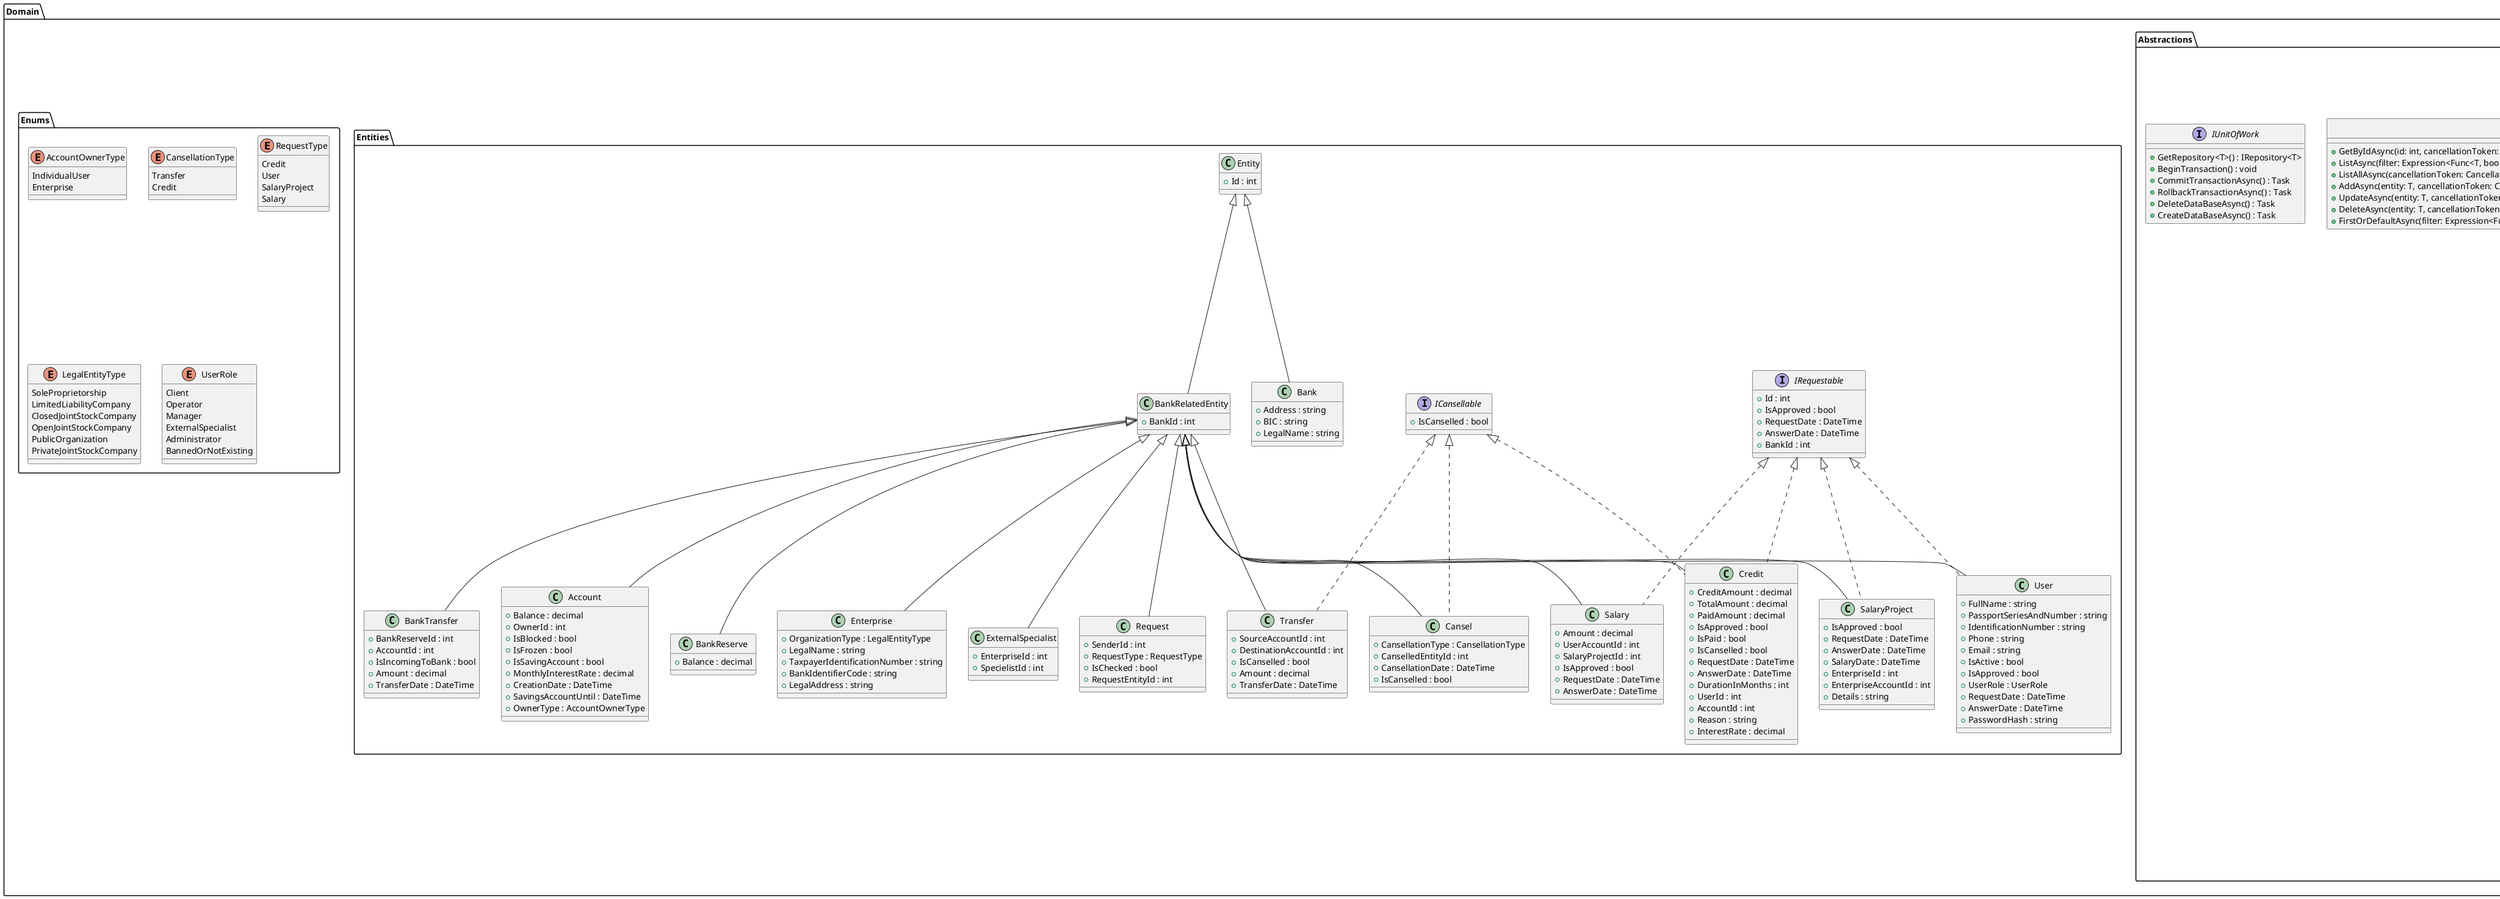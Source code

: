 ﻿@startuml

'-------------------------------------------
' Domain
'-------------------------------------------
package Domain {

  package Abstractions {

    interface IRepository<T> {
      + GetByIdAsync(id: int, cancellationToken: CancellationToken = default, includesProperties: Expression<Func<T, object>>[]?) : Task<T?>
      + ListAsync(filter: Expression<Func<T, bool>>, cancellationToken: CancellationToken = default, includesProperties: Expression<Func<T, object>>[]?) : Task<IReadOnlyList<T>>
      + ListAllAsync(cancellationToken: CancellationToken = default) : Task<IReadOnlyList<T>>
      + AddAsync(entity: T, cancellationToken: CancellationToken = default) : Task
      + UpdateAsync(entity: T, cancellationToken: CancellationToken = default) : Task
      + DeleteAsync(entity: T, cancellationToken: CancellationToken = default) : Task
      + FirstOrDefaultAsync(filter: Expression<Func<T, bool>>, cancellationToken: CancellationToken = default) : Task<T?>
    }

    interface IUnitOfWork {
      + GetRepository<T>() : IRepository<T>
      + BeginTransaction() : void
      + CommitTransactionAsync() : Task
      + RollbackTransactionAsync() : Task
      + DeleteDataBaseAsync() : Task
      + CreateDataBaseAsync() : Task
    }

    package ServiceInterfaces {

      interface IAccountService {
        + CreateAccountAsync(account: Account) : Task
        + GetAccountAsync(accountId: int) : Task<Account?>
        + ApplyMonthlyInterestAsync(accountId: int) : Task
        + DeleteAccountAsync(accountId: int) : Task
        + BlockAccountAsync(accountId: int) : Task
        + UnblockAccountAsync(accountId: int) : Task
        + FreezeAccountAsync(accountId: int) : Task
        + UnfreezeAccountAsync(accountId: int) : Task
        + GetAccountTransfersAsync(accountId: int) : Task<(IReadOnlyCollection<Transfer>, IReadOnlyCollection<BankTransfer>)>
        + GetAccountFromBankAsync(bankId: int) : Task<IReadOnlyCollection<Account>>
        + GetUserAccountsAsync(userId: int) : Task<IReadOnlyCollection<Account>>
        + CanWithdrawFrom(account: Account) : bool
        + CanDepositTo(account: Account) : bool
      }

      interface IAuthService {
        + RegisterAsync(user: User) : Task
        + LoginAsync(email: string, password: string, bankId: int) : Task<string>
      }

      interface IBankReserveService {
        + TransferToBankAsync(accountId: int, bankReserveId: int, amount: decimal, entity: Entity?) : Task
        + TransferFromBankAsync(accountId: int, bankReserveId: int, amount: decimal, entity: Entity?) : Task
        + TransferToAccountBankAsync(accountId: int, amount: decimal, entity: Entity?) : Task
        + TransferFromAccountBankAsync(accountId: int, amount: decimal, entity: Entity?) : Task
        + GetMoneyFromStateBankAsync(bankReserveId: int, amount: decimal) : Task
        + GetBankTransferAsync(id: int) : Task<BankTransfer?>
        + GetUserBankTransfersAsync(id: int) : Task<IReadOnlyList<BankTransfer>>
      }

      interface IBankService {
        + DoesBankWithIdExistAsync(id: int) : Task<bool>
        + AddBankAsync(bank: Bank) : Task
        + GetBankByIdAsync(id: int) : Task<Bank?>
        + GetAllBanksAsync() : Task<IReadOnlyList<Bank>>
      }

      interface ICanselRestorationService {
        + RestoreCansellationAsync(canselId: int) : Task
        + GetCanselAsync(id: int) : Task<Cansel?>
        + GetCanselsFromBankAsync(bankId: int) : Task<IReadOnlyList<Cansel>>
      }

      interface ICreditCansellationService {
        + CanselCreditAsync(creditId: int) : Task
      }

      interface ICreditService {
        + InitCreditAsync(creditId: int) : Task
        + PayCreditAsync(creditId: int, accountId: int, amount: decimal) : Task
        + HandleTodaysCreditPaymentsAsync() : Task
        + GetCreditAsync(id: int) : Task<Credit?>
        + GetCreditsByUserIdAsync(userId: int) : Task<IReadOnlyList<Credit>>
        + GetCreditsByUserIdAsync(userId: int, isPaid: bool) : Task<IReadOnlyList<Credit>>
        + GetCreditsOfBankAsync(bankId: int) : Task<IReadOnlyList<Credit>>
      }

      interface IEnterpriseService {
        + AddExternalSpecialistAsync(userId: int, enterpriseId: int) : Task
        + RemoveExternalSpecialistAsync(userId: int) : Task
        + GetExternalSpecialistEnterpriseAsync(userId: int) : Task<Enterprise?>
        + GetEnterpriseAsync(enterpriseId: int) : Task<Enterprise?>
        + GetBankEnterprisesAsync(bankId: int) : Task<IReadOnlyList<Enterprise>>
      }

      interface IJwtService {
        + GenerateToken(user: User) : string
      }

      interface IRequestService {
        + CreateRequestAsync(requestTarget: IRequestable) : Task
        + ApproveRequestAsync(request: Request) : Task
        + RejectRequestAsync(request: Request) : Task
        + GetRequestsAsync(requestType: RequestType, bankId: int) : Task<IReadOnlyCollection<Request>>
        + GetRequestEntityAsync(request: Request) : Task<IRequestable>
        + GetRequestByIdAsync(id: int) : Task<Request?>
      }

      interface ISalaryService {
        + AddSalaryAsync(UserAccountId: int, salaryProjectId: int, amount: decimal) : Task
        + RemoveSalaryAsync(salaryId: int) : Task
        + GetSalaryAsync(salaryId: int) : Task<Salary?>
        + GetSalaryProjectAsync(projectId: int) : Task<SalaryProject?>
        + GetSalariesFromBankAsync(bankId: int) : Task<IReadOnlyCollection<Salary>>
        + GetEnterpriseSalariesAsync(enterpriseId: int) : Task<IReadOnlyCollection<Salary>>
        + GetUserSalariesAsync(userId: int) : Task<IReadOnlyCollection<Salary>>
        + HandleTodaysSalariesAsync() : Task
      }

      interface ITransferCansellationService {
        + CanselTransferAsync(transferId: int) : Task
      }

      interface ITransferService {
        + TransferAsync(sourceAccountId: int, destinationAccountId: int, amount: decimal) : Task
        + GetTransferAsync(transferId: int) : Task<Transfer?>
        + GetTransferFromBank(bankId: int) : Task<IReadOnlyList<Transfer>>
        + GetUserTransfersAsync(userId: int) : Task<IReadOnlyList<Transfer>>
      }

      interface IUserService {
        + GetUserAsync(userId: int) : Task<User?>
        + GetUsersAsync(bankId: int) : Task<IReadOnlyCollection<User>>
      }
      
    } 

  } 

package Entities {

  interface IRequestable {
    + Id : int
    + IsApproved : bool
    + RequestDate : DateTime
    + AnswerDate : DateTime
    + BankId : int
  }

  interface ICansellable {
    + IsCanselled : bool
  }

  ' Base Entities
  class Entity {
    + Id : int
  }

  class BankRelatedEntity extends Entity {
    + BankId : int
  }

  class Account extends BankRelatedEntity {
    + Balance : decimal
    + OwnerId : int
    + IsBlocked : bool
    + IsFrozen : bool
    + IsSavingAccount : bool
    + MonthlyInterestRate : decimal
    + CreationDate : DateTime
    + SavingsAccountUntil : DateTime
    + OwnerType : AccountOwnerType
  }

  class Bank extends Entity {
    + Address : string
    + BIC : string
    + LegalName : string
  }

  class BankReserve extends BankRelatedEntity {
    + Balance : decimal
  }

  class BankTransfer extends BankRelatedEntity {
    + BankReserveId : int
    + AccountId : int
    + IsIncomingToBank : bool
    + Amount : decimal
    + TransferDate : DateTime
  }

  class Cansel extends BankRelatedEntity implements ICansellable {
    + CansellationType : CansellationType
    + CanselledEntityId : int
    + CansellationDate : DateTime
    + IsCanselled : bool
  }

  class Credit extends BankRelatedEntity implements IRequestable, ICansellable {
    + CreditAmount : decimal
    + TotalAmount : decimal
    + PaidAmount : decimal
    + IsApproved : bool
    + IsPaid : bool
    + IsCanselled : bool
    + RequestDate : DateTime
    + AnswerDate : DateTime
    + DurationInMonths : int
    + UserId : int
    + AccountId : int
    + Reason : string
    + InterestRate : decimal
  }

  class Enterprise extends BankRelatedEntity {
    + OrganizationType : LegalEntityType
    + LegalName : string
    + TaxpayerIdentificationNumber : string
    + BankIdentifierCode : string
    + LegalAddress : string
  }

  class ExternalSpecialist extends BankRelatedEntity {
    + EnterpriseId : int
    + SpecielistId : int
  }

  class Request extends BankRelatedEntity {
    + SenderId : int
    + RequestType : RequestType
    + IsChecked : bool
    + RequestEntityId : int
  }

  class Salary extends BankRelatedEntity implements IRequestable {
    + Amount : decimal
    + UserAccountId : int
    + SalaryProjectId : int
    + IsApproved : bool
    + RequestDate : DateTime
    + AnswerDate : DateTime
  }

  class SalaryProject extends BankRelatedEntity implements IRequestable {
    + IsApproved : bool
    + RequestDate : DateTime
    + AnswerDate : DateTime
    + SalaryDate : DateTime
    + EnterpriseId : int
    + EnterpriseAccountId : int
    + Details : string
  }

  class Transfer extends BankRelatedEntity implements ICansellable {
    + SourceAccountId : int
    + DestinationAccountId : int
    + IsCanselled : bool
    + Amount : decimal
    + TransferDate : DateTime
  }

  class User extends BankRelatedEntity implements IRequestable {
    + FullName : string
    + PassportSeriesAndNumber : string
    + IdentificationNumber : string
    + Phone : string
    + Email : string
    + IsActive : bool
    + IsApproved : bool
    + UserRole : UserRole
    + RequestDate : DateTime
    + AnswerDate : DateTime
    + PasswordHash : string
  }

}

package Enums {

  enum AccountOwnerType {
    IndividualUser
    Enterprise
  }

  enum CansellationType {
    Transfer
    Credit
  }

  enum RequestType {
    Credit
    User
    SalaryProject
    Salary
  }

  enum LegalEntityType {
    SoleProprietorship
    LimitedLiabilityCompany
    ClosedJointStockCompany
    OpenJointStockCompany
    PublicOrganization
    PrivateJointStockCompany
  }

  enum UserRole {
    Client
    Operator
    Manager
    ExternalSpecialist
    Administrator
    BannedOrNotExisting
  }

} 

} 

'-------------------------------------------
' Infrastructure
'-------------------------------------------
package Infrastructure {

  package Daemons {
    class CreditDaemon {
      - serviceScopeFactory : IServiceScopeFactory
      - logger : ILogger<CreditDaemon>
      + ExecuteAsync(stoppingToken: CancellationToken) : Task
    }

    class SalaryDaemon {
      - serviceScopeFactory : IServiceScopeFactory
      - logger : ILogger<SalaryDaemon>
      + ExecuteAsync(stoppingToken: CancellationToken) : Task
    }
  }

  package Middlewares {
    class RequestLoggingMiddleware {
      - next : RequestDelegate
      - logger : ILogger<RequestLoggingMiddleware>
      + InvokeAsync(context: HttpContext) : Task
    }
  }

  package Persistence {

    package Data {
      class AppDbContext extends DbContext {
        + Accounts : DbSet<Account>
        + Banks : DbSet<Bank>
        + BankReserves : DbSet<BankReserve>
        + BankTransfers : DbSet<BankTransfer>
        + Cansels : DbSet<Cansel>
        + Credits : DbSet<Credit>
        + Enterprises : DbSet<Enterprise>
        + ExternalSpecialists : DbSet<ExternalSpecialist>
        + Requests : DbSet<Request>
        + Salaries : DbSet<Salary>
        + SalaryProjects : DbSet<SalaryProject>
        + Transfers : DbSet<Transfer>
        + Users : DbSet<User>
        + GetDbSet<T>() : DbSet<T>?
      }
    }

    package Repositories {
      class EfRepository<T> implements IRepository<T> {
        - context : AppDbContext
        - entities : DbSet<T>
        + AddAsync(entity: T, cancellationToken: CancellationToken) : Task
        + DeleteAsync(entity: T, cancellationToken: CancellationToken) : Task
        + FirstOrDefaultAsync(filter: Expression<Func<T, bool>>, cancellationToken: CancellationToken) : Task<T?>
        + GetByIdAsync(id: int, cancellationToken: CancellationToken, includesProperties: Expression<Func<T,object>>[]?) : Task<T?>
        + ListAllAsync(cancellationToken: CancellationToken) : Task<IReadOnlyList<T>>
        + ListAsync(filter: Expression<Func<T, bool>>, cancellationToken: CancellationToken, includesProperties: Expression<Func<T,object>>[]?) : Task<IReadOnlyList<T>>
        + UpdateAsync(entity: T, cancellationToken: CancellationToken) : Task
      }
    }

    package Settings {
      class DbConnectionSettings {
        + SqliteConnection : string
      }
    }

    package UnitOfWork {
      class EfUnitOfWork implements IUnitOfWork {
        - context : AppDbContext
        - repositories : ConcurrentDictionary<Type, object>
        - currentTransaction : IDbContextTransaction?
        + GetRepository<T>() : IRepository<T>
        + CreateDataBaseAsync() : Task
        + DeleteDataBaseAsync() : Task
        + BeginTransaction() : void
        + CommitTransactionAsync() : Task
        + RollbackTransactionAsync() : Task
      }
    }

  }

  package Common {
    class DependencyInjection {
      + AddInfrastructure(services: IServiceCollection, configuration: IConfiguration) : IServiceCollection
    }
  }

}


'-------------------------------------------
' Application
'-------------------------------------------
package Application {

  package Settings {
    class AuthSettings {
      + ExpirationTime : TimeSpan
      + SecretKey : string
    }

    class AuthExtensions <<static>> {
      + AddAuth(servicesCollection: IServiceCollection, configuration: IConfiguration) : IServiceCollection
    }
  }

  class DbInitializer <<static>> {
    + Initialize(services: IServiceProvider) : Task
  }

  class DependencyInjection <<static>> {
    + AddApplication(services: IServiceCollection, configuration: IConfiguration) : IServiceCollection
  }

  package Services {

    class AccountService implements IAccountService {
      - _unitOfWork : IUnitOfWork
      - _logger : ILogger<AccountService>
      - _bankReserveService : IBankReserveService
      + AccountService(unitOfWork: IUnitOfWork, logger: ILogger<AccountService>, bankReserveService: IBankReserveService)
      + CreateAccountAsync(account: Account) : Task
      + DeleteAccountAsync(accountId: int) : Task
      + GetAccountAsync(accountId: int) : Task<Account?>
      + ApplyMonthlyInterestAsync(accountId: int) : Task
      + BlockAccountAsync(accountId: int) : Task
      + FreezeAccountAsync(accountId: int) : Task
      + UnblockAccountAsync(accountId: int) : Task
      + UnfreezeAccountAsync(accountId: int) : Task
      + GetAccountTransfersAsync(accountId: int) : Task<(IReadOnlyCollection<Transfer>, IReadOnlyCollection<BankTransfer>)>
      + GetAccountFromBankAsync(bankId: int) : Task<IReadOnlyCollection<Account>>
      + GetUserAccountsAsync(userId: int) : Task<IReadOnlyCollection<Account>>
      + CanWithdrawFrom(account: Account) : bool
      + CanDepositTo(account: Account) : bool
    }

    class AuthService implements IAuthService {
      - _unitOfWork : IUnitOfWork
      - _jwtService : IJwtService
      - _bankService : IBankService
      - _requestService : IRequestService
      - _logger : ILogger<AuthService>
      + AuthService(unitOfWork: IUnitOfWork, jwtService: IJwtService, bankService: IBankService, requestService: IRequestService, logger: ILogger<AuthService>)
      + LoginAsync(email: string, password: string, bankId: int) : Task<string>
      + RegisterAsync(user: User) : Task
    }

    class BankReserveService implements IBankReserveService {
      - _unitOfWork : IUnitOfWork
      - _logger : ILogger<BankReserveService>
      + BankReserveService(unitOfWork: IUnitOfWork, logger: ILogger<BankReserveService>)
      + GetMoneyFromStateBankAsync(bankReserveId: int, amount: decimal) : Task
      + TransferFromBankAsync(accountId: int, bankReserveId: int, amount: decimal, entity: Entity?) : Task
      + TransferFromAccountBankAsync(accountId: int, amount: decimal, entity: Entity?) : Task
      + TransferToBankAsync(accountId: int, bankReserveId: int, amount: decimal, entity: Entity?) : Task
      + TransferToAccountBankAsync(accountId: int, amount: decimal, entity: Entity?) : Task
      + GetBankTransferAsync(id: int) : Task<BankTransfer?>
      + GetUserBankTransfersAsync(userId: int) : Task<IReadOnlyList<BankTransfer>>
    }

    class BankService implements IBankService {
      - _unitOfWork : IUnitOfWork
      - _logger : ILogger<BankService>
      + BankService(unitOfWork: IUnitOfWork, logger: ILogger<BankService>)
      + AddBankAsync(bank: Bank) : Task
      + DoesBankWithIdExistAsync(id: int) : Task<bool>
      + GetBankByIdAsync(id: int) : Task<Bank?>
      + GetAllBanksAsync() : Task<IReadOnlyList<Bank>>
    }

    class CanselRestorationService implements ICanselRestorationService {
      - _unitOfWork : IUnitOfWork
      - _transferService : ITransferService
      - _creditService : ICreditService
      - _logger : ILogger<CanselRestorationService>
      + CanselRestorationService(unitOfWork: IUnitOfWork, transferService: ITransferService, creditService: ICreditService, logger: ILogger<CanselRestorationService>)
      + RestoreCansellationAsync(canselId: int) : Task
      + GetCanselAsync(id: int) : Task<Cansel?>
      + GetCanselsFromBankAsync(bankId: int) : Task<IReadOnlyList<Cansel>>
    }

    class CreditCansellationService implements ICreditCansellationService {
      - _unitOfWork : IUnitOfWork
      - _bankReserveService : IBankReserveService
      - _logger : ILogger<CreditCansellationService>
      + CreditCansellationService(unitOfWork: IUnitOfWork, bankReserveService: IBankReserveService, logger: ILogger<CreditCansellationService>)
      + CanselCreditAsync(creditId: int) : Task
    }

    class CreditService implements ICreditService {
      - _unitOfWork : IUnitOfWork
      - _bankReserveService : IBankReserveService
      - _accountService : IAccountService
      - _logger : ILogger<CreditService>
      + CreditService(unitOfWork: IUnitOfWork, bankReserveService: IBankReserveService, accountService: IAccountService, logger: ILogger<CreditService>)
      + InitCreditAsync(creditId: int) : Task
      + PayCreditAsync(creditId: int, accountId: int, amount: decimal) : Task
      + GetCreditAsync(id: int) : Task<Credit?>
      + GetCreditsByUserIdAsync(userId: int) : Task<IReadOnlyList<Credit>>
      + GetCreditsByUserIdAsync(userId: int, isPaid: bool) : Task<IReadOnlyList<Credit>>
      + GetCreditsOfBankAsync(bankId: int) : Task<IReadOnlyList<Credit>>
      + HandleTodaysCreditPaymentsAsync() : Task
    }

    class EnterpriseService implements IEnterpriseService {
      - _unitOfWork : IUnitOfWork
      - _logger : ILogger<EnterpriseService>
      + EnterpriseService(unitOfWork: IUnitOfWork, logger: ILogger<EnterpriseService>)
      + AddExternalSpecialistAsync(userId: int, enterpriseId: int) : Task
      + RemoveExternalSpecialistAsync(userId: int) : Task
      + GetExternalSpecialistEnterpriseAsync(userId: int) : Task<Enterprise?>
      + GetEnterpriseAsync(enterpriseId: int) : Task<Enterprise?>
      + GetBankEnterprisesAsync(bankId: int) : Task<IReadOnlyList<Enterprise>>
    }

    class JwtService implements IJwtService {
      - _options : IOptions<AuthSettings>
      - _logger : ILogger<JwtService>
      + JwtService(options: IOptions<AuthSettings>, logger: ILogger<JwtService>)
      + GenerateToken(user: User) : string
    }

    class RequestService implements IRequestService {
      - _unitOfWork : IUnitOfWork
      - _creditService : ICreditService
      - _logger : ILogger<RequestService>
      + RequestService(unitOfWork: IUnitOfWork, creditService: ICreditService, logger: ILogger<RequestService>)
      + ApproveRequestAsync(request: Request) : Task
      + RejectRequestAsync(request: Request) : Task
      + CreateRequestAsync(requestTarget: IRequestable) : Task
      + GetRequestsAsync(requestType: RequestType, bankId: int) : Task<IReadOnlyCollection<Request>>
      + GetRequestEntityAsync(request: Request) : Task<IRequestable>
      + GetRequestByIdAsync(id: int) : Task<Request?>
    }

    class SalaryService implements ISalaryService {
      - _unitOfWork : IUnitOfWork
      - _transferService : ITransferService
      - _logger : ILogger<SalaryService>
      + SalaryService(unitOfWork: IUnitOfWork, transferService: ITransferService, logger: ILogger<SalaryService>)
      + AddSalaryAsync(userAccountId: int, salaryProjectId: int, amount: decimal) : Task
      + RemoveSalaryAsync(salaryId: int) : Task
      + GetSalaryAsync(salaryId: int) : Task<Salary?>
      + GetSalaryProjectAsync(projectId: int) : Task<SalaryProject?>
      + GetSalariesFromBankAsync(bankId: int) : Task<IReadOnlyCollection<Salary>>
      + GetEnterpriseSalariesAsync(enterpriseId: int) : Task<IReadOnlyCollection<Salary>>
      + GetUserSalariesAsync(userId: int) : Task<IReadOnlyCollection<Salary>>
      + HandleTodaysSalariesAsync() : Task
    }

    class TransferCansellationService implements ITransferCansellationService {
      - _unitOfWork : IUnitOfWork
      - _logger : ILogger<TransferCansellationService>
      - _transferService : ITransferService
      + TransferCansellationService(unitOfWork: IUnitOfWork, logger: ILogger<TransferCansellationService>, transferService: ITransferService)
      + CanselTransferAsync(transferId: int) : Task
    }

    class TransferService implements ITransferService {
      - _accountService : IAccountService
      - _logger : ILogger<TransferService>
      - _unitOfWork : IUnitOfWork
      + TransferService(accountService: IAccountService, logger: ILogger<TransferService>, unitOfWork: IUnitOfWork)
      + TransferAsync(sourceAccountId: int, destinationAccountId: int, amount: decimal) : Task
      + GetTransferAsync(transferId: int) : Task<Transfer?>
      + GetTransferFromBank(bankId: int) : Task<IReadOnlyList<Transfer>>
      + GetUserTransfersAsync(userId: int) : Task<IReadOnlyList<Transfer>>
    }

    class UserService implements IUserService {
      - _unitOfWork : IUnitOfWork
      + UserService(unitOfWork: IUnitOfWork)
      + GetUserAsync(userId: int) : Task<User?>
      + GetUsersAsync(bankId: int) : Task<IReadOnlyCollection<User>>
    }

  } 
  
}


'-------------------------------------------
' API
'-------------------------------------------
package API {

    package Controlles {

      class AccountController {
        + AddAccountAsync(accountDto: AccountDto) : Task<ActionResult>
        + HandleAccountBlockingAsync(accountId: int, isBlocked: bool) : Task<ActionResult>
        + HandleAccountFreezingAsync(accountId: int, isFreezed: bool) : Task<ActionResult>
        + GetAccountAsync(accountId: int) : Task<ActionResult<Account>>
        + GetAccountsAsync() : Task<ActionResult<List<Account>>>
        + GetMyAccountsAsync() : Task<ActionResult<List<Account>>>
      }

      class AuthController {
        + RegisterAsync(user: User) : Task<ActionResult>
        + LoginAsync(args: LoginRequestDto) : Task<ActionResult>
      }

      class BankController {
        + GetBanks() : ActionResult<IReadOnlyList<Bank>>
      }

      class CanselController {
        + CanselCreditAsync(id: int) : Task<IActionResult>
        + CanselTransferAsync(id: int) : Task<IActionResult>
        + RestoreCanselAsync(id: int) : Task<IActionResult>
        + GetCanselAsync(id: int) : Task<IActionResult>
        + GetCanselFromBankAsync() : Task<IActionResult>
      }

      class CreditController {
        + GetCreditAsync(creditDto: CreditDto) : Task<ActionResult<Credit>>
        + GetCreditAsync(id: int) : Task<ActionResult<Credit>>
        + GetCreditFromBankAsync() : Task<ActionResult<IReadOnlyList<Credit>>>
        + GetCreditAsync() : Task<ActionResult<IReadOnlyList<Credit>>>
      }

      class EnterpriseController {
        + GetEnterprises() : Task<ActionResult<IReadOnlyList<Enterprise>>>
      }

    } 

  }

@enduml